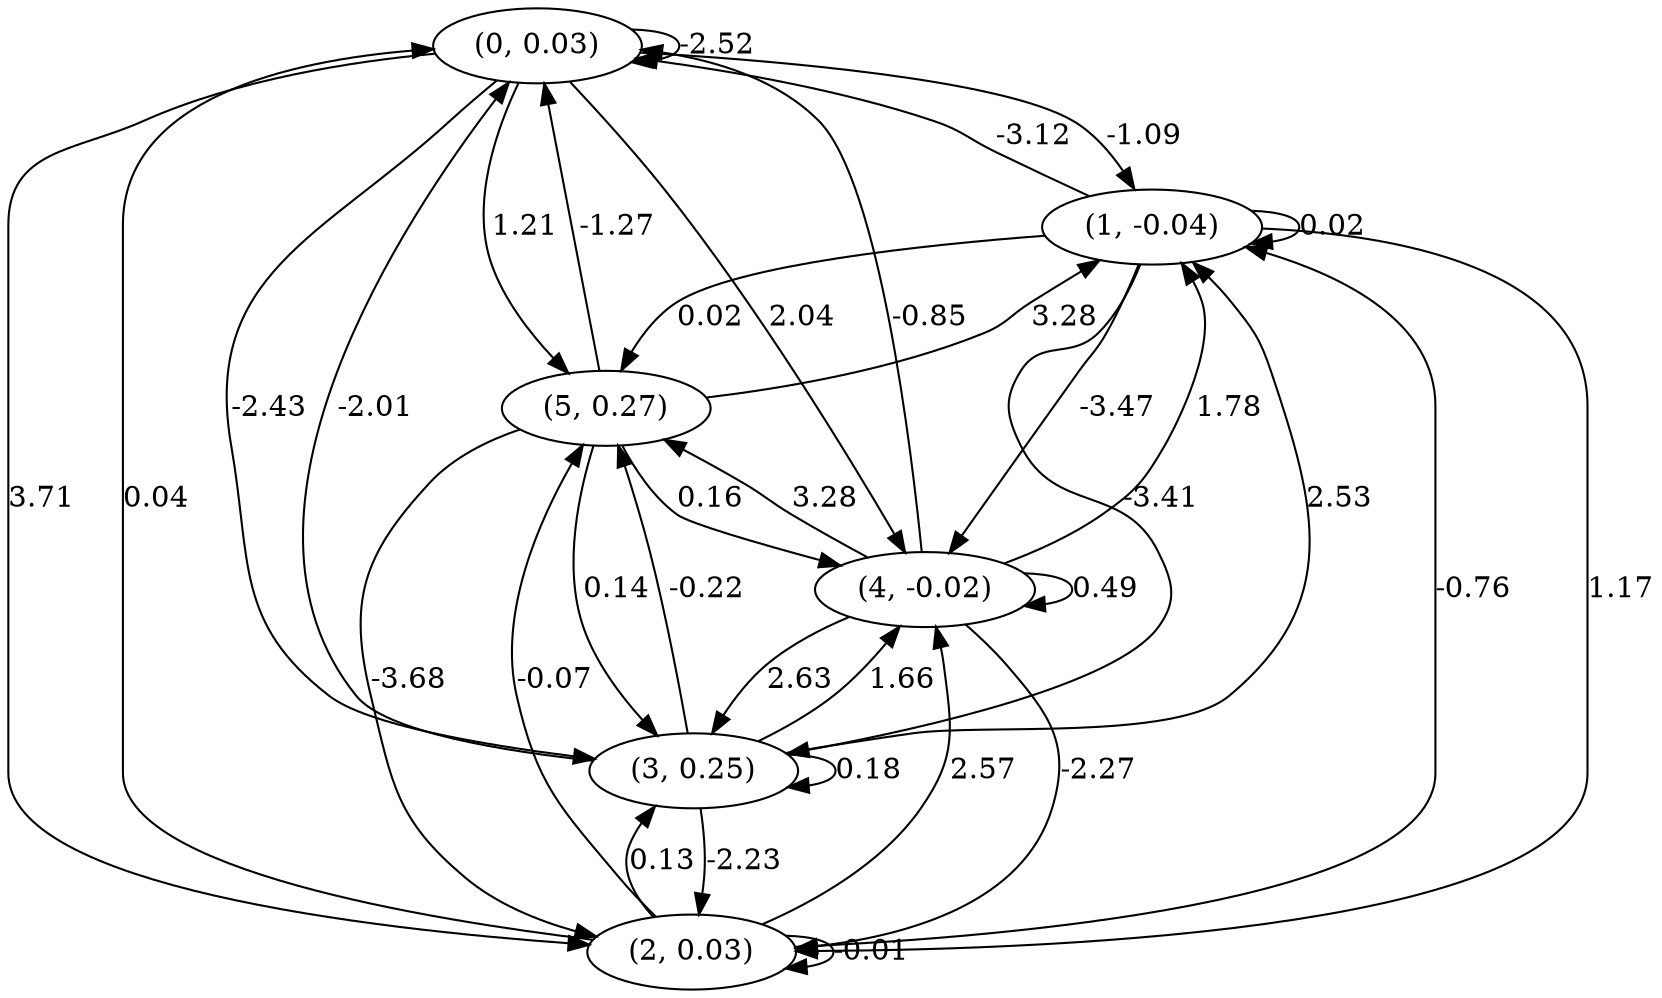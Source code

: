 digraph {
    0 [ label = "(0, 0.03)" ]
    1 [ label = "(1, -0.04)" ]
    2 [ label = "(2, 0.03)" ]
    3 [ label = "(3, 0.25)" ]
    4 [ label = "(4, -0.02)" ]
    5 [ label = "(5, 0.27)" ]
    0 -> 0 [ label = "-2.52" ]
    1 -> 1 [ label = "0.02" ]
    2 -> 2 [ label = "-0.01" ]
    3 -> 3 [ label = "0.18" ]
    4 -> 4 [ label = "0.49" ]
    1 -> 0 [ label = "-3.12" ]
    2 -> 0 [ label = "0.04" ]
    3 -> 0 [ label = "-2.01" ]
    4 -> 0 [ label = "-0.85" ]
    5 -> 0 [ label = "-1.27" ]
    0 -> 1 [ label = "-1.09" ]
    2 -> 1 [ label = "-0.76" ]
    3 -> 1 [ label = "2.53" ]
    4 -> 1 [ label = "1.78" ]
    5 -> 1 [ label = "3.28" ]
    0 -> 2 [ label = "3.71" ]
    1 -> 2 [ label = "1.17" ]
    3 -> 2 [ label = "-2.23" ]
    4 -> 2 [ label = "-2.27" ]
    5 -> 2 [ label = "-3.68" ]
    0 -> 3 [ label = "-2.43" ]
    1 -> 3 [ label = "-3.41" ]
    2 -> 3 [ label = "0.13" ]
    4 -> 3 [ label = "2.63" ]
    5 -> 3 [ label = "0.14" ]
    0 -> 4 [ label = "2.04" ]
    1 -> 4 [ label = "-3.47" ]
    2 -> 4 [ label = "2.57" ]
    3 -> 4 [ label = "1.66" ]
    5 -> 4 [ label = "0.16" ]
    0 -> 5 [ label = "1.21" ]
    1 -> 5 [ label = "0.02" ]
    2 -> 5 [ label = "-0.07" ]
    3 -> 5 [ label = "-0.22" ]
    4 -> 5 [ label = "3.28" ]
}

